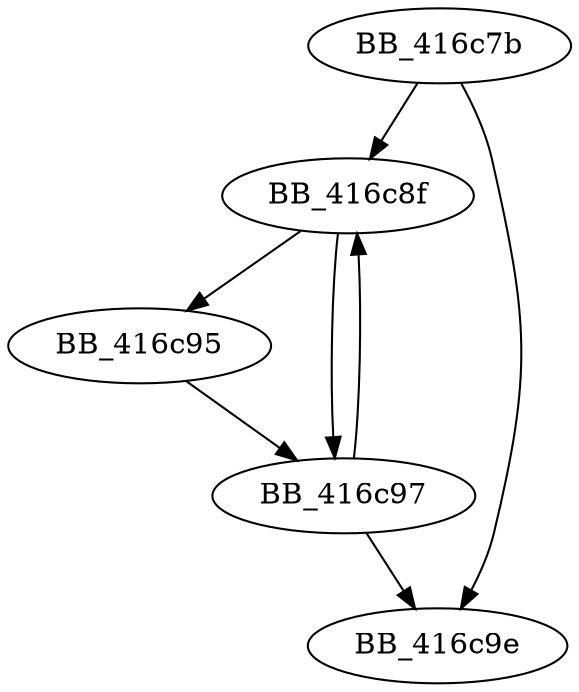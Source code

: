 DiGraph sub_416C7B{
BB_416c7b->BB_416c8f
BB_416c7b->BB_416c9e
BB_416c8f->BB_416c95
BB_416c8f->BB_416c97
BB_416c95->BB_416c97
BB_416c97->BB_416c8f
BB_416c97->BB_416c9e
}

